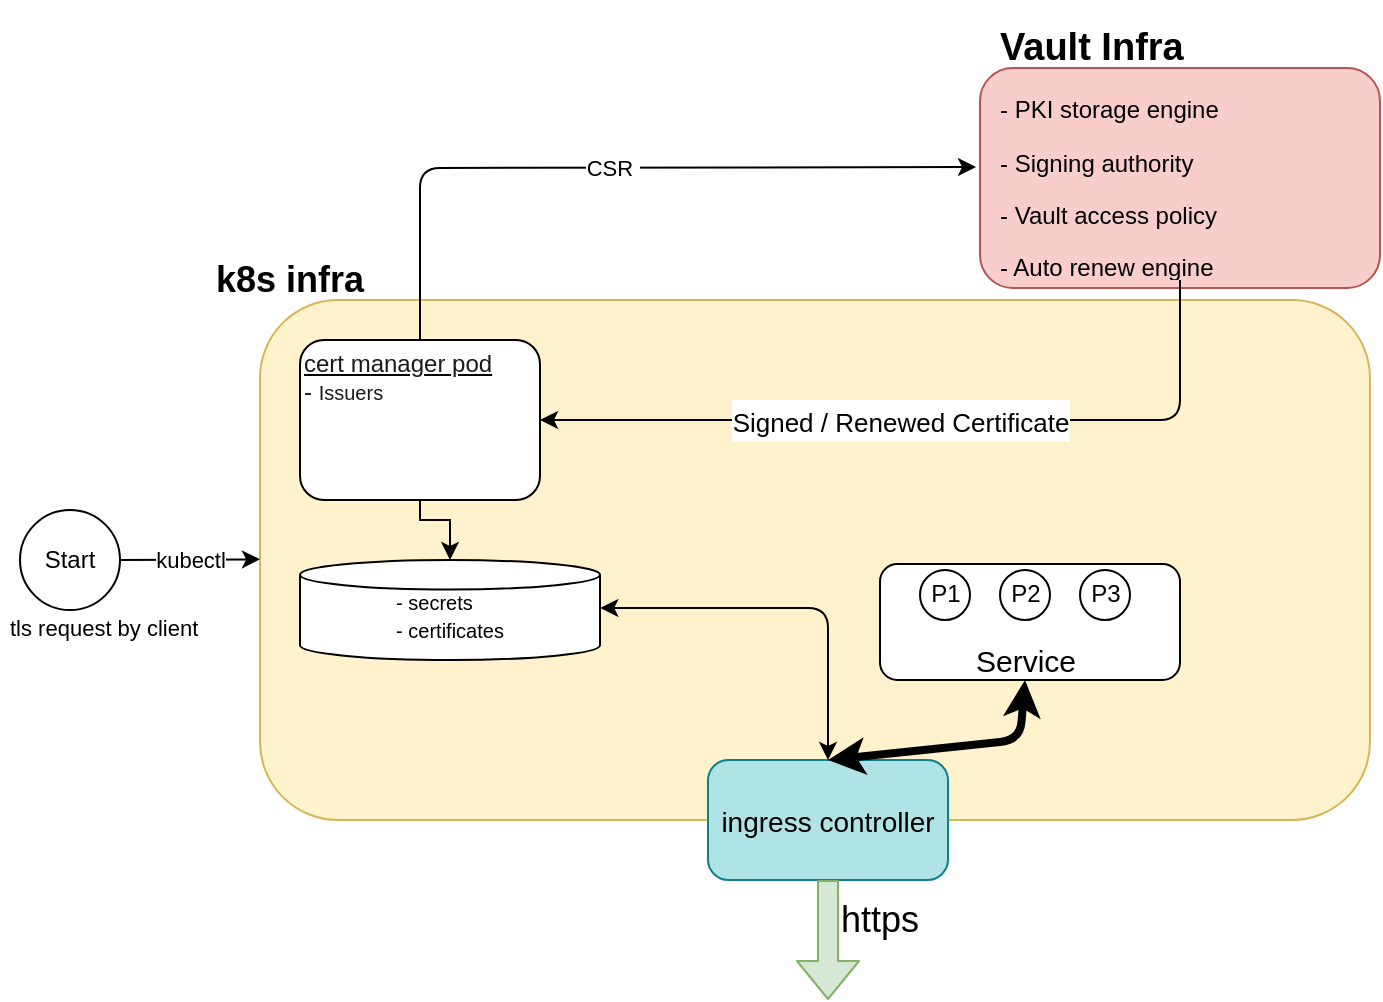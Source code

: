 <mxfile version="13.6.2" type="github">
  <diagram id="C5RBs43oDa-KdzZeNtuy" name="Page-1">
    <mxGraphModel dx="804" dy="1634" grid="1" gridSize="10" guides="1" tooltips="1" connect="1" arrows="1" fold="1" page="1" pageScale="1" pageWidth="827" pageHeight="1169" math="0" shadow="0">
      <root>
        <mxCell id="WIyWlLk6GJQsqaUBKTNV-0" />
        <mxCell id="WIyWlLk6GJQsqaUBKTNV-1" parent="WIyWlLk6GJQsqaUBKTNV-0" />
        <mxCell id="XKmHDwgNy-t6aqt3oPUQ-0" value="Start" style="ellipse;whiteSpace=wrap;html=1;" vertex="1" parent="WIyWlLk6GJQsqaUBKTNV-1">
          <mxGeometry x="10" y="235" width="50" height="50" as="geometry" />
        </mxCell>
        <mxCell id="XKmHDwgNy-t6aqt3oPUQ-1" value="&lt;h1 style=&quot;font-size: 23px&quot;&gt;&lt;span style=&quot;font-weight: normal&quot;&gt;&lt;font style=&quot;font-size: 11px&quot;&gt;tls request by client&lt;/font&gt;&lt;/span&gt;&lt;/h1&gt;" style="text;html=1;strokeColor=none;fillColor=none;spacing=5;spacingTop=-20;whiteSpace=wrap;overflow=hidden;rounded=0;" vertex="1" parent="WIyWlLk6GJQsqaUBKTNV-1">
          <mxGeometry y="272" width="170" height="50" as="geometry" />
        </mxCell>
        <mxCell id="XKmHDwgNy-t6aqt3oPUQ-2" value="" style="rounded=1;whiteSpace=wrap;html=1;fillColor=#fff2cc;strokeColor=#d6b656;" vertex="1" parent="WIyWlLk6GJQsqaUBKTNV-1">
          <mxGeometry x="130" y="130" width="555" height="260" as="geometry" />
        </mxCell>
        <mxCell id="XKmHDwgNy-t6aqt3oPUQ-4" value="k8s infra" style="text;html=1;strokeColor=none;fillColor=none;align=center;verticalAlign=middle;whiteSpace=wrap;rounded=0;fontSize=18;fontStyle=1" vertex="1" parent="WIyWlLk6GJQsqaUBKTNV-1">
          <mxGeometry x="95" y="110" width="100" height="20" as="geometry" />
        </mxCell>
        <mxCell id="XKmHDwgNy-t6aqt3oPUQ-43" value="" style="edgeStyle=orthogonalEdgeStyle;rounded=0;orthogonalLoop=1;jettySize=auto;html=1;strokeWidth=1;fontSize=18;" edge="1" parent="WIyWlLk6GJQsqaUBKTNV-1" source="XKmHDwgNy-t6aqt3oPUQ-5" target="XKmHDwgNy-t6aqt3oPUQ-16">
          <mxGeometry relative="1" as="geometry">
            <Array as="points">
              <mxPoint x="210" y="240" />
              <mxPoint x="225" y="240" />
            </Array>
          </mxGeometry>
        </mxCell>
        <mxCell id="XKmHDwgNy-t6aqt3oPUQ-5" value="&lt;div&gt;&lt;u&gt;&lt;font color=&quot;#1a1a1a&quot;&gt;cert manager pod&lt;/font&gt;&lt;/u&gt;&lt;/div&gt;&lt;div&gt;&lt;font color=&quot;#1a1a1a&quot;&gt;- &lt;font style=&quot;font-size: 10px&quot;&gt;Issuers&lt;/font&gt;&lt;/font&gt;&lt;/div&gt;&lt;div&gt;&lt;font color=&quot;#1a1a1a&quot;&gt;&lt;font style=&quot;font-size: 10px&quot;&gt;&lt;br&gt;&lt;/font&gt;&lt;/font&gt;&lt;/div&gt;&lt;div&gt;&lt;font color=&quot;#1a1a1a&quot;&gt;&lt;font style=&quot;font-size: 10px&quot;&gt;&lt;br&gt;&lt;/font&gt;&lt;/font&gt;&lt;/div&gt;&lt;div&gt;&lt;font color=&quot;#1a1a1a&quot;&gt;&lt;font style=&quot;font-size: 10px&quot;&gt;&lt;br&gt;&lt;/font&gt;&lt;/font&gt;&lt;/div&gt;" style="rounded=1;whiteSpace=wrap;html=1;align=left;" vertex="1" parent="WIyWlLk6GJQsqaUBKTNV-1">
          <mxGeometry x="150" y="150" width="120" height="80" as="geometry" />
        </mxCell>
        <mxCell id="XKmHDwgNy-t6aqt3oPUQ-7" value="" style="rounded=1;whiteSpace=wrap;html=1;fillColor=#f8cecc;strokeColor=#b85450;" vertex="1" parent="WIyWlLk6GJQsqaUBKTNV-1">
          <mxGeometry x="490" y="14" width="200" height="110" as="geometry" />
        </mxCell>
        <mxCell id="XKmHDwgNy-t6aqt3oPUQ-11" value="&lt;h1 style=&quot;font-size: 19px&quot;&gt;Vault Infra&lt;/h1&gt;&lt;p&gt;- PKI storage engine&lt;/p&gt;&lt;p&gt;- Signing authority&lt;/p&gt;&lt;p&gt;- Vault access policy&lt;/p&gt;&lt;p&gt;- Auto renew engine&lt;/p&gt;" style="text;html=1;strokeColor=none;fillColor=none;spacing=5;spacingTop=-20;whiteSpace=wrap;overflow=hidden;rounded=0;" vertex="1" parent="WIyWlLk6GJQsqaUBKTNV-1">
          <mxGeometry x="495" y="-10" width="190" height="130" as="geometry" />
        </mxCell>
        <mxCell id="XKmHDwgNy-t6aqt3oPUQ-13" value="" style="endArrow=classic;html=1;fontSize=18;entryX=-0.01;entryY=0.45;entryDx=0;entryDy=0;exitX=0.5;exitY=0;exitDx=0;exitDy=0;entryPerimeter=0;" edge="1" parent="WIyWlLk6GJQsqaUBKTNV-1" source="XKmHDwgNy-t6aqt3oPUQ-5" target="XKmHDwgNy-t6aqt3oPUQ-7">
          <mxGeometry relative="1" as="geometry">
            <mxPoint x="400" y="195" as="sourcePoint" />
            <mxPoint x="490" y="110" as="targetPoint" />
            <Array as="points">
              <mxPoint x="210" y="64" />
            </Array>
          </mxGeometry>
        </mxCell>
        <mxCell id="XKmHDwgNy-t6aqt3oPUQ-14" value="CSR&amp;nbsp;" style="edgeLabel;resizable=0;html=1;align=center;verticalAlign=middle;" connectable="0" vertex="1" parent="XKmHDwgNy-t6aqt3oPUQ-13">
          <mxGeometry relative="1" as="geometry" />
        </mxCell>
        <mxCell id="XKmHDwgNy-t6aqt3oPUQ-15" value="&lt;font style=&quot;font-size: 14px&quot;&gt;ingress controller&lt;/font&gt;" style="rounded=1;whiteSpace=wrap;html=1;fontSize=18;arcSize=17;fillColor=#b0e3e6;strokeColor=#0e8088;" vertex="1" parent="WIyWlLk6GJQsqaUBKTNV-1">
          <mxGeometry x="354" y="360" width="120" height="60" as="geometry" />
        </mxCell>
        <mxCell id="XKmHDwgNy-t6aqt3oPUQ-16" value="&lt;div style=&quot;text-align: left&quot;&gt;&lt;span style=&quot;font-size: 10px&quot;&gt;- secrets&lt;/span&gt;&lt;/div&gt;&lt;font style=&quot;font-size: 10px&quot;&gt;&lt;div style=&quot;text-align: left&quot;&gt;&lt;span&gt;- certificates&lt;/span&gt;&lt;/div&gt;&lt;/font&gt;" style="shape=cylinder2;whiteSpace=wrap;html=1;boundedLbl=1;backgroundOutline=1;size=7.379;fontSize=18;" vertex="1" parent="WIyWlLk6GJQsqaUBKTNV-1">
          <mxGeometry x="150" y="260" width="150" height="50" as="geometry" />
        </mxCell>
        <mxCell id="XKmHDwgNy-t6aqt3oPUQ-18" value="" style="endArrow=classic;html=1;fontSize=18;" edge="1" parent="WIyWlLk6GJQsqaUBKTNV-1">
          <mxGeometry relative="1" as="geometry">
            <mxPoint x="60" y="260" as="sourcePoint" />
            <mxPoint x="130" y="259.66" as="targetPoint" />
          </mxGeometry>
        </mxCell>
        <mxCell id="XKmHDwgNy-t6aqt3oPUQ-19" value="kubectl" style="edgeLabel;resizable=0;html=1;align=center;verticalAlign=middle;" connectable="0" vertex="1" parent="XKmHDwgNy-t6aqt3oPUQ-18">
          <mxGeometry relative="1" as="geometry" />
        </mxCell>
        <mxCell id="XKmHDwgNy-t6aqt3oPUQ-24" value="&lt;font style=&quot;font-size: 13px&quot;&gt;Signed / Renewed Certificate&lt;/font&gt;" style="endArrow=classic;html=1;fontSize=18;exitX=0.5;exitY=1;exitDx=0;exitDy=0;entryX=1;entryY=0.5;entryDx=0;entryDy=0;" edge="1" parent="WIyWlLk6GJQsqaUBKTNV-1" source="XKmHDwgNy-t6aqt3oPUQ-11" target="XKmHDwgNy-t6aqt3oPUQ-5">
          <mxGeometry x="0.077" relative="1" as="geometry">
            <mxPoint x="230" y="200" as="sourcePoint" />
            <mxPoint x="390" y="200" as="targetPoint" />
            <Array as="points">
              <mxPoint x="590" y="190" />
            </Array>
            <mxPoint as="offset" />
          </mxGeometry>
        </mxCell>
        <mxCell id="XKmHDwgNy-t6aqt3oPUQ-28" value="" style="rounded=1;whiteSpace=wrap;html=1;fontSize=18;" vertex="1" parent="WIyWlLk6GJQsqaUBKTNV-1">
          <mxGeometry x="440" y="262" width="150" height="58" as="geometry" />
        </mxCell>
        <mxCell id="XKmHDwgNy-t6aqt3oPUQ-29" value="" style="ellipse;whiteSpace=wrap;html=1;aspect=fixed;fontSize=18;" vertex="1" parent="WIyWlLk6GJQsqaUBKTNV-1">
          <mxGeometry x="460" y="265" width="25" height="25" as="geometry" />
        </mxCell>
        <mxCell id="XKmHDwgNy-t6aqt3oPUQ-31" value="" style="ellipse;whiteSpace=wrap;html=1;aspect=fixed;fontSize=18;" vertex="1" parent="WIyWlLk6GJQsqaUBKTNV-1">
          <mxGeometry x="500" y="265" width="25" height="25" as="geometry" />
        </mxCell>
        <mxCell id="XKmHDwgNy-t6aqt3oPUQ-32" value="" style="ellipse;whiteSpace=wrap;html=1;aspect=fixed;fontSize=18;" vertex="1" parent="WIyWlLk6GJQsqaUBKTNV-1">
          <mxGeometry x="540" y="265" width="25" height="25" as="geometry" />
        </mxCell>
        <mxCell id="XKmHDwgNy-t6aqt3oPUQ-33" value="&lt;font style=&quot;font-size: 12px&quot;&gt;P1&lt;/font&gt;" style="text;html=1;strokeColor=none;fillColor=none;align=center;verticalAlign=middle;whiteSpace=wrap;rounded=0;fontSize=18;" vertex="1" parent="WIyWlLk6GJQsqaUBKTNV-1">
          <mxGeometry x="453" y="265" width="40" height="20" as="geometry" />
        </mxCell>
        <mxCell id="XKmHDwgNy-t6aqt3oPUQ-34" value="&lt;font style=&quot;font-size: 12px&quot;&gt;P2&lt;/font&gt;" style="text;html=1;strokeColor=none;fillColor=none;align=center;verticalAlign=middle;whiteSpace=wrap;rounded=0;fontSize=18;" vertex="1" parent="WIyWlLk6GJQsqaUBKTNV-1">
          <mxGeometry x="492.5" y="265" width="40" height="20" as="geometry" />
        </mxCell>
        <mxCell id="XKmHDwgNy-t6aqt3oPUQ-35" value="&lt;font style=&quot;font-size: 12px&quot;&gt;P3&lt;/font&gt;" style="text;html=1;strokeColor=none;fillColor=none;align=center;verticalAlign=middle;whiteSpace=wrap;rounded=0;fontSize=18;" vertex="1" parent="WIyWlLk6GJQsqaUBKTNV-1">
          <mxGeometry x="532.5" y="265" width="40" height="20" as="geometry" />
        </mxCell>
        <mxCell id="XKmHDwgNy-t6aqt3oPUQ-36" value="&lt;font style=&quot;font-size: 15px&quot;&gt;Service&lt;/font&gt;" style="text;html=1;strokeColor=none;fillColor=none;align=center;verticalAlign=middle;whiteSpace=wrap;rounded=0;fontSize=18;" vertex="1" parent="WIyWlLk6GJQsqaUBKTNV-1">
          <mxGeometry x="492.5" y="300" width="40" height="20" as="geometry" />
        </mxCell>
        <mxCell id="XKmHDwgNy-t6aqt3oPUQ-37" value="" style="endArrow=classic;startArrow=classic;html=1;fontSize=18;entryX=0.5;entryY=1;entryDx=0;entryDy=0;exitX=0.5;exitY=0;exitDx=0;exitDy=0;strokeWidth=4;" edge="1" parent="WIyWlLk6GJQsqaUBKTNV-1" source="XKmHDwgNy-t6aqt3oPUQ-15" target="XKmHDwgNy-t6aqt3oPUQ-36">
          <mxGeometry width="50" height="50" relative="1" as="geometry">
            <mxPoint x="460" y="372" as="sourcePoint" />
            <mxPoint x="510" y="322" as="targetPoint" />
            <Array as="points">
              <mxPoint x="510" y="350" />
            </Array>
          </mxGeometry>
        </mxCell>
        <mxCell id="XKmHDwgNy-t6aqt3oPUQ-38" value="" style="shape=flexArrow;endArrow=classic;html=1;fontSize=18;exitX=0.5;exitY=1;exitDx=0;exitDy=0;fillColor=#d5e8d4;strokeColor=#82b366;" edge="1" parent="WIyWlLk6GJQsqaUBKTNV-1" source="XKmHDwgNy-t6aqt3oPUQ-15">
          <mxGeometry width="50" height="50" relative="1" as="geometry">
            <mxPoint x="390" y="470" as="sourcePoint" />
            <mxPoint x="414" y="480" as="targetPoint" />
          </mxGeometry>
        </mxCell>
        <mxCell id="XKmHDwgNy-t6aqt3oPUQ-40" value="https" style="text;html=1;strokeColor=none;fillColor=none;align=center;verticalAlign=middle;whiteSpace=wrap;rounded=0;fontSize=18;" vertex="1" parent="WIyWlLk6GJQsqaUBKTNV-1">
          <mxGeometry x="420" y="430" width="40" height="20" as="geometry" />
        </mxCell>
        <mxCell id="XKmHDwgNy-t6aqt3oPUQ-42" value="" style="endArrow=classic;startArrow=classic;html=1;fontSize=18;exitX=0.5;exitY=0;exitDx=0;exitDy=0;entryX=1.001;entryY=0.479;entryDx=0;entryDy=0;entryPerimeter=0;" edge="1" parent="WIyWlLk6GJQsqaUBKTNV-1" source="XKmHDwgNy-t6aqt3oPUQ-15" target="XKmHDwgNy-t6aqt3oPUQ-16">
          <mxGeometry width="50" height="50" relative="1" as="geometry">
            <mxPoint x="290" y="370" as="sourcePoint" />
            <mxPoint x="340" y="320" as="targetPoint" />
            <Array as="points">
              <mxPoint x="414" y="284" />
            </Array>
          </mxGeometry>
        </mxCell>
      </root>
    </mxGraphModel>
  </diagram>
</mxfile>
